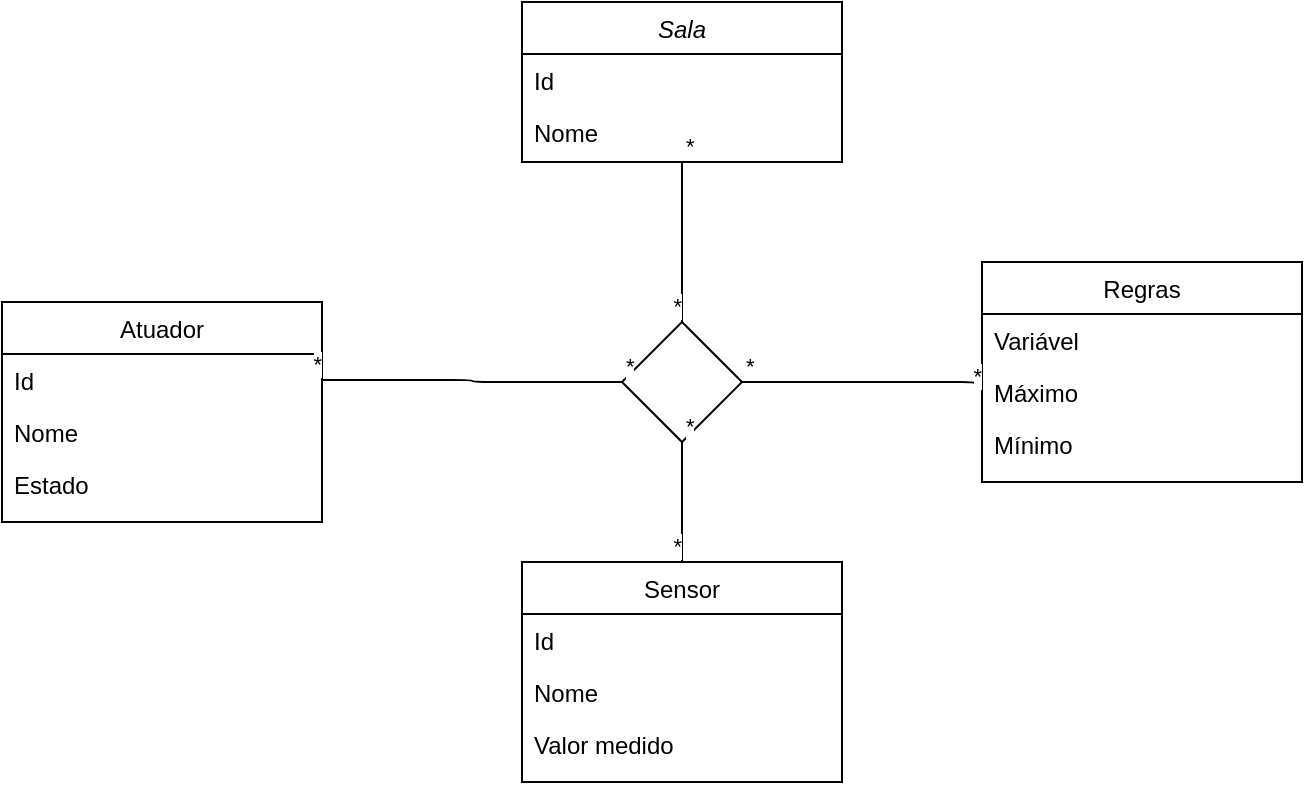 <mxfile version="14.4.2" type="github">
  <diagram id="C5RBs43oDa-KdzZeNtuy" name="Page-1">
    <mxGraphModel dx="938" dy="575" grid="1" gridSize="10" guides="1" tooltips="1" connect="1" arrows="1" fold="1" page="1" pageScale="1" pageWidth="827" pageHeight="1169" math="0" shadow="0">
      <root>
        <mxCell id="WIyWlLk6GJQsqaUBKTNV-0" />
        <mxCell id="WIyWlLk6GJQsqaUBKTNV-1" parent="WIyWlLk6GJQsqaUBKTNV-0" />
        <mxCell id="zkfFHV4jXpPFQw0GAbJ--0" value="Sala" style="swimlane;fontStyle=2;align=center;verticalAlign=top;childLayout=stackLayout;horizontal=1;startSize=26;horizontalStack=0;resizeParent=1;resizeLast=0;collapsible=1;marginBottom=0;rounded=0;shadow=0;strokeWidth=1;" parent="WIyWlLk6GJQsqaUBKTNV-1" vertex="1">
          <mxGeometry x="380" y="120" width="160" height="80" as="geometry">
            <mxRectangle x="230" y="140" width="160" height="26" as="alternateBounds" />
          </mxGeometry>
        </mxCell>
        <mxCell id="zkfFHV4jXpPFQw0GAbJ--1" value="Id" style="text;align=left;verticalAlign=top;spacingLeft=4;spacingRight=4;overflow=hidden;rotatable=0;points=[[0,0.5],[1,0.5]];portConstraint=eastwest;" parent="zkfFHV4jXpPFQw0GAbJ--0" vertex="1">
          <mxGeometry y="26" width="160" height="26" as="geometry" />
        </mxCell>
        <mxCell id="zkfFHV4jXpPFQw0GAbJ--2" value="Nome" style="text;align=left;verticalAlign=top;spacingLeft=4;spacingRight=4;overflow=hidden;rotatable=0;points=[[0,0.5],[1,0.5]];portConstraint=eastwest;rounded=0;shadow=0;html=0;" parent="zkfFHV4jXpPFQw0GAbJ--0" vertex="1">
          <mxGeometry y="52" width="160" height="26" as="geometry" />
        </mxCell>
        <mxCell id="zkfFHV4jXpPFQw0GAbJ--17" value="Regras" style="swimlane;fontStyle=0;align=center;verticalAlign=top;childLayout=stackLayout;horizontal=1;startSize=26;horizontalStack=0;resizeParent=1;resizeLast=0;collapsible=1;marginBottom=0;rounded=0;shadow=0;strokeWidth=1;" parent="WIyWlLk6GJQsqaUBKTNV-1" vertex="1">
          <mxGeometry x="610" y="250" width="160" height="110" as="geometry">
            <mxRectangle x="550" y="140" width="160" height="26" as="alternateBounds" />
          </mxGeometry>
        </mxCell>
        <mxCell id="zkfFHV4jXpPFQw0GAbJ--18" value="Variável" style="text;align=left;verticalAlign=top;spacingLeft=4;spacingRight=4;overflow=hidden;rotatable=0;points=[[0,0.5],[1,0.5]];portConstraint=eastwest;" parent="zkfFHV4jXpPFQw0GAbJ--17" vertex="1">
          <mxGeometry y="26" width="160" height="26" as="geometry" />
        </mxCell>
        <mxCell id="zkfFHV4jXpPFQw0GAbJ--19" value="Máximo" style="text;align=left;verticalAlign=top;spacingLeft=4;spacingRight=4;overflow=hidden;rotatable=0;points=[[0,0.5],[1,0.5]];portConstraint=eastwest;rounded=0;shadow=0;html=0;" parent="zkfFHV4jXpPFQw0GAbJ--17" vertex="1">
          <mxGeometry y="52" width="160" height="26" as="geometry" />
        </mxCell>
        <mxCell id="zkfFHV4jXpPFQw0GAbJ--20" value="Mínimo" style="text;align=left;verticalAlign=top;spacingLeft=4;spacingRight=4;overflow=hidden;rotatable=0;points=[[0,0.5],[1,0.5]];portConstraint=eastwest;rounded=0;shadow=0;html=0;" parent="zkfFHV4jXpPFQw0GAbJ--17" vertex="1">
          <mxGeometry y="78" width="160" height="26" as="geometry" />
        </mxCell>
        <mxCell id="SQ94nlxDAcj3NKGsAUJR-1" value="" style="rhombus;whiteSpace=wrap;html=1;" vertex="1" parent="WIyWlLk6GJQsqaUBKTNV-1">
          <mxGeometry x="430" y="280" width="60" height="60" as="geometry" />
        </mxCell>
        <mxCell id="SQ94nlxDAcj3NKGsAUJR-2" value="Atuador" style="swimlane;fontStyle=0;align=center;verticalAlign=top;childLayout=stackLayout;horizontal=1;startSize=26;horizontalStack=0;resizeParent=1;resizeLast=0;collapsible=1;marginBottom=0;rounded=0;shadow=0;strokeWidth=1;" vertex="1" parent="WIyWlLk6GJQsqaUBKTNV-1">
          <mxGeometry x="120" y="270" width="160" height="110" as="geometry">
            <mxRectangle x="550" y="140" width="160" height="26" as="alternateBounds" />
          </mxGeometry>
        </mxCell>
        <mxCell id="SQ94nlxDAcj3NKGsAUJR-3" value="Id" style="text;align=left;verticalAlign=top;spacingLeft=4;spacingRight=4;overflow=hidden;rotatable=0;points=[[0,0.5],[1,0.5]];portConstraint=eastwest;" vertex="1" parent="SQ94nlxDAcj3NKGsAUJR-2">
          <mxGeometry y="26" width="160" height="26" as="geometry" />
        </mxCell>
        <mxCell id="SQ94nlxDAcj3NKGsAUJR-4" value="Nome" style="text;align=left;verticalAlign=top;spacingLeft=4;spacingRight=4;overflow=hidden;rotatable=0;points=[[0,0.5],[1,0.5]];portConstraint=eastwest;rounded=0;shadow=0;html=0;" vertex="1" parent="SQ94nlxDAcj3NKGsAUJR-2">
          <mxGeometry y="52" width="160" height="26" as="geometry" />
        </mxCell>
        <mxCell id="SQ94nlxDAcj3NKGsAUJR-5" value="Estado" style="text;align=left;verticalAlign=top;spacingLeft=4;spacingRight=4;overflow=hidden;rotatable=0;points=[[0,0.5],[1,0.5]];portConstraint=eastwest;rounded=0;shadow=0;html=0;" vertex="1" parent="SQ94nlxDAcj3NKGsAUJR-2">
          <mxGeometry y="78" width="160" height="26" as="geometry" />
        </mxCell>
        <mxCell id="SQ94nlxDAcj3NKGsAUJR-6" value="Sensor" style="swimlane;fontStyle=0;align=center;verticalAlign=top;childLayout=stackLayout;horizontal=1;startSize=26;horizontalStack=0;resizeParent=1;resizeLast=0;collapsible=1;marginBottom=0;rounded=0;shadow=0;strokeWidth=1;" vertex="1" parent="WIyWlLk6GJQsqaUBKTNV-1">
          <mxGeometry x="380" y="400" width="160" height="110" as="geometry">
            <mxRectangle x="550" y="140" width="160" height="26" as="alternateBounds" />
          </mxGeometry>
        </mxCell>
        <mxCell id="SQ94nlxDAcj3NKGsAUJR-7" value="Id" style="text;align=left;verticalAlign=top;spacingLeft=4;spacingRight=4;overflow=hidden;rotatable=0;points=[[0,0.5],[1,0.5]];portConstraint=eastwest;" vertex="1" parent="SQ94nlxDAcj3NKGsAUJR-6">
          <mxGeometry y="26" width="160" height="26" as="geometry" />
        </mxCell>
        <mxCell id="SQ94nlxDAcj3NKGsAUJR-8" value="Nome" style="text;align=left;verticalAlign=top;spacingLeft=4;spacingRight=4;overflow=hidden;rotatable=0;points=[[0,0.5],[1,0.5]];portConstraint=eastwest;rounded=0;shadow=0;html=0;" vertex="1" parent="SQ94nlxDAcj3NKGsAUJR-6">
          <mxGeometry y="52" width="160" height="26" as="geometry" />
        </mxCell>
        <mxCell id="SQ94nlxDAcj3NKGsAUJR-9" value="Valor medido&#xa;" style="text;align=left;verticalAlign=top;spacingLeft=4;spacingRight=4;overflow=hidden;rotatable=0;points=[[0,0.5],[1,0.5]];portConstraint=eastwest;rounded=0;shadow=0;html=0;" vertex="1" parent="SQ94nlxDAcj3NKGsAUJR-6">
          <mxGeometry y="78" width="160" height="26" as="geometry" />
        </mxCell>
        <mxCell id="SQ94nlxDAcj3NKGsAUJR-11" value="" style="endArrow=none;html=1;edgeStyle=orthogonalEdgeStyle;entryX=0.5;entryY=0;entryDx=0;entryDy=0;exitX=0.5;exitY=1;exitDx=0;exitDy=0;" edge="1" parent="WIyWlLk6GJQsqaUBKTNV-1" source="SQ94nlxDAcj3NKGsAUJR-1" target="SQ94nlxDAcj3NKGsAUJR-6">
          <mxGeometry relative="1" as="geometry">
            <mxPoint x="350" y="420" as="sourcePoint" />
            <mxPoint x="510" y="420" as="targetPoint" />
          </mxGeometry>
        </mxCell>
        <mxCell id="SQ94nlxDAcj3NKGsAUJR-12" value="*" style="edgeLabel;resizable=0;html=1;align=left;verticalAlign=bottom;" connectable="0" vertex="1" parent="SQ94nlxDAcj3NKGsAUJR-11">
          <mxGeometry x="-1" relative="1" as="geometry" />
        </mxCell>
        <mxCell id="SQ94nlxDAcj3NKGsAUJR-13" value="*" style="edgeLabel;resizable=0;html=1;align=right;verticalAlign=bottom;" connectable="0" vertex="1" parent="SQ94nlxDAcj3NKGsAUJR-11">
          <mxGeometry x="1" relative="1" as="geometry" />
        </mxCell>
        <mxCell id="SQ94nlxDAcj3NKGsAUJR-14" value="" style="endArrow=none;html=1;edgeStyle=orthogonalEdgeStyle;entryX=1;entryY=0.5;entryDx=0;entryDy=0;exitX=0;exitY=0.5;exitDx=0;exitDy=0;" edge="1" parent="WIyWlLk6GJQsqaUBKTNV-1" source="SQ94nlxDAcj3NKGsAUJR-1" target="SQ94nlxDAcj3NKGsAUJR-3">
          <mxGeometry relative="1" as="geometry">
            <mxPoint x="320" y="290" as="sourcePoint" />
            <mxPoint x="400" y="359" as="targetPoint" />
            <Array as="points">
              <mxPoint x="355" y="310" />
              <mxPoint x="355" y="309" />
            </Array>
          </mxGeometry>
        </mxCell>
        <mxCell id="SQ94nlxDAcj3NKGsAUJR-15" value="*" style="edgeLabel;resizable=0;html=1;align=left;verticalAlign=bottom;" connectable="0" vertex="1" parent="SQ94nlxDAcj3NKGsAUJR-14">
          <mxGeometry x="-1" relative="1" as="geometry" />
        </mxCell>
        <mxCell id="SQ94nlxDAcj3NKGsAUJR-16" value="*" style="edgeLabel;resizable=0;html=1;align=right;verticalAlign=bottom;" connectable="0" vertex="1" parent="SQ94nlxDAcj3NKGsAUJR-14">
          <mxGeometry x="1" relative="1" as="geometry" />
        </mxCell>
        <mxCell id="SQ94nlxDAcj3NKGsAUJR-17" value="" style="endArrow=none;html=1;edgeStyle=orthogonalEdgeStyle;entryX=0;entryY=0.5;entryDx=0;entryDy=0;exitX=1;exitY=0.5;exitDx=0;exitDy=0;" edge="1" parent="WIyWlLk6GJQsqaUBKTNV-1" source="SQ94nlxDAcj3NKGsAUJR-1" target="zkfFHV4jXpPFQw0GAbJ--19">
          <mxGeometry relative="1" as="geometry">
            <mxPoint x="540" y="300" as="sourcePoint" />
            <mxPoint x="620" y="369" as="targetPoint" />
            <Array as="points">
              <mxPoint x="610" y="310" />
            </Array>
          </mxGeometry>
        </mxCell>
        <mxCell id="SQ94nlxDAcj3NKGsAUJR-18" value="*" style="edgeLabel;resizable=0;html=1;align=left;verticalAlign=bottom;" connectable="0" vertex="1" parent="SQ94nlxDAcj3NKGsAUJR-17">
          <mxGeometry x="-1" relative="1" as="geometry" />
        </mxCell>
        <mxCell id="SQ94nlxDAcj3NKGsAUJR-19" value="*" style="edgeLabel;resizable=0;html=1;align=right;verticalAlign=bottom;" connectable="0" vertex="1" parent="SQ94nlxDAcj3NKGsAUJR-17">
          <mxGeometry x="1" relative="1" as="geometry" />
        </mxCell>
        <mxCell id="SQ94nlxDAcj3NKGsAUJR-20" value="" style="endArrow=none;html=1;edgeStyle=orthogonalEdgeStyle;entryX=0.5;entryY=0;entryDx=0;entryDy=0;exitX=0.5;exitY=1;exitDx=0;exitDy=0;" edge="1" parent="WIyWlLk6GJQsqaUBKTNV-1" source="zkfFHV4jXpPFQw0GAbJ--0" target="SQ94nlxDAcj3NKGsAUJR-1">
          <mxGeometry relative="1" as="geometry">
            <mxPoint x="290" y="260" as="sourcePoint" />
            <mxPoint x="370" y="329" as="targetPoint" />
          </mxGeometry>
        </mxCell>
        <mxCell id="SQ94nlxDAcj3NKGsAUJR-21" value="*" style="edgeLabel;resizable=0;html=1;align=left;verticalAlign=bottom;" connectable="0" vertex="1" parent="SQ94nlxDAcj3NKGsAUJR-20">
          <mxGeometry x="-1" relative="1" as="geometry" />
        </mxCell>
        <mxCell id="SQ94nlxDAcj3NKGsAUJR-22" value="*" style="edgeLabel;resizable=0;html=1;align=right;verticalAlign=bottom;" connectable="0" vertex="1" parent="SQ94nlxDAcj3NKGsAUJR-20">
          <mxGeometry x="1" relative="1" as="geometry" />
        </mxCell>
      </root>
    </mxGraphModel>
  </diagram>
</mxfile>
